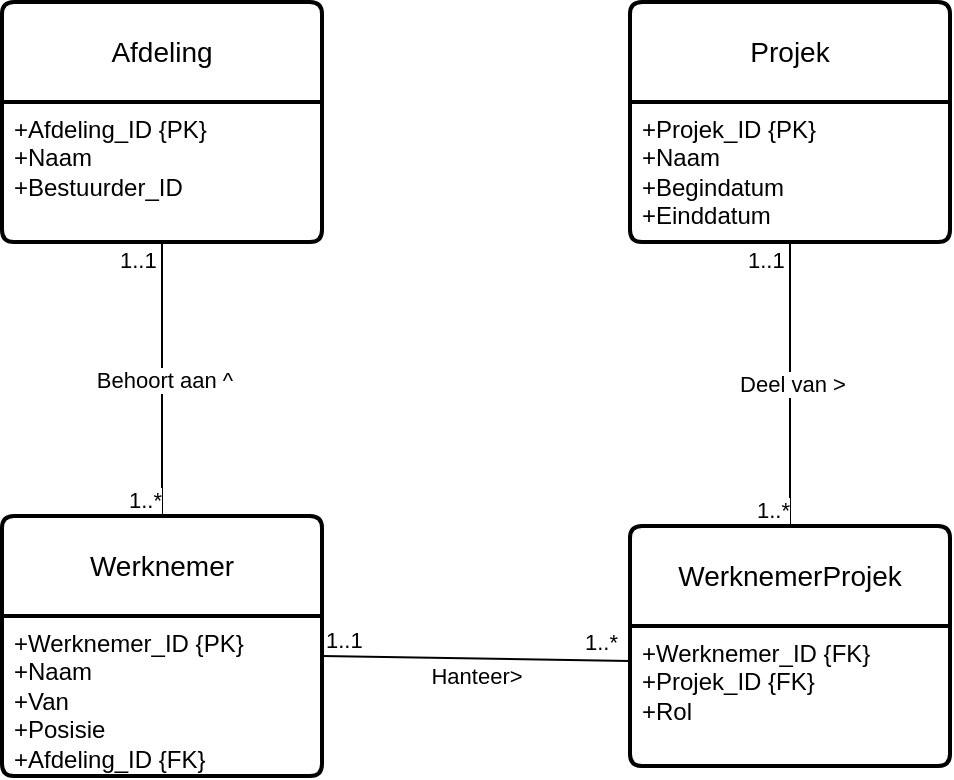 <mxfile version="26.0.16">
  <diagram name="Page-1" id="upYt9hh0LG7HwUINVbeM">
    <mxGraphModel dx="1252" dy="441" grid="0" gridSize="10" guides="1" tooltips="1" connect="1" arrows="1" fold="1" page="0" pageScale="1" pageWidth="827" pageHeight="1169" math="0" shadow="0">
      <root>
        <mxCell id="0" />
        <mxCell id="1" parent="0" />
        <mxCell id="AcjKyOTFjGYKZvlcOZ6Z-1" value="Afdeling" style="swimlane;childLayout=stackLayout;horizontal=1;startSize=50;horizontalStack=0;rounded=1;fontSize=14;fontStyle=0;strokeWidth=2;resizeParent=0;resizeLast=1;shadow=0;dashed=0;align=center;arcSize=4;whiteSpace=wrap;html=1;" parent="1" vertex="1">
          <mxGeometry x="-238" y="84" width="160" height="120" as="geometry" />
        </mxCell>
        <mxCell id="AcjKyOTFjGYKZvlcOZ6Z-2" value="+Afdeling_ID {PK}&lt;div&gt;+Naam&lt;/div&gt;&lt;div&gt;+Bestuurder_ID&amp;nbsp;&lt;/div&gt;" style="align=left;strokeColor=none;fillColor=none;spacingLeft=4;spacingRight=4;fontSize=12;verticalAlign=top;resizable=0;rotatable=0;part=1;html=1;whiteSpace=wrap;" parent="AcjKyOTFjGYKZvlcOZ6Z-1" vertex="1">
          <mxGeometry y="50" width="160" height="70" as="geometry" />
        </mxCell>
        <mxCell id="AcjKyOTFjGYKZvlcOZ6Z-3" value="Projek" style="swimlane;childLayout=stackLayout;horizontal=1;startSize=50;horizontalStack=0;rounded=1;fontSize=14;fontStyle=0;strokeWidth=2;resizeParent=0;resizeLast=1;shadow=0;dashed=0;align=center;arcSize=4;whiteSpace=wrap;html=1;" parent="1" vertex="1">
          <mxGeometry x="76" y="84" width="160" height="120" as="geometry" />
        </mxCell>
        <mxCell id="AcjKyOTFjGYKZvlcOZ6Z-4" value="+Projek_ID {PK}&lt;div&gt;+Naam&lt;/div&gt;&lt;div&gt;+Begindatum&lt;/div&gt;&lt;div&gt;+Einddatum&lt;/div&gt;" style="align=left;strokeColor=none;fillColor=none;spacingLeft=4;spacingRight=4;fontSize=12;verticalAlign=top;resizable=0;rotatable=0;part=1;html=1;whiteSpace=wrap;" parent="AcjKyOTFjGYKZvlcOZ6Z-3" vertex="1">
          <mxGeometry y="50" width="160" height="70" as="geometry" />
        </mxCell>
        <mxCell id="AcjKyOTFjGYKZvlcOZ6Z-5" value="Werknemer" style="swimlane;childLayout=stackLayout;horizontal=1;startSize=50;horizontalStack=0;rounded=1;fontSize=14;fontStyle=0;strokeWidth=2;resizeParent=0;resizeLast=1;shadow=0;dashed=0;align=center;arcSize=4;whiteSpace=wrap;html=1;" parent="1" vertex="1">
          <mxGeometry x="-238" y="341" width="160" height="130" as="geometry" />
        </mxCell>
        <mxCell id="AcjKyOTFjGYKZvlcOZ6Z-6" value="+Werknemer_ID {PK}&lt;div&gt;+Naam&lt;/div&gt;&lt;div&gt;+Van&lt;/div&gt;&lt;div&gt;+Posisie&lt;/div&gt;&lt;div&gt;+Afdeling_ID {FK}&lt;/div&gt;" style="align=left;strokeColor=none;fillColor=none;spacingLeft=4;spacingRight=4;fontSize=12;verticalAlign=top;resizable=0;rotatable=0;part=1;html=1;whiteSpace=wrap;" parent="AcjKyOTFjGYKZvlcOZ6Z-5" vertex="1">
          <mxGeometry y="50" width="160" height="80" as="geometry" />
        </mxCell>
        <mxCell id="AcjKyOTFjGYKZvlcOZ6Z-7" value="WerknemerProjek" style="swimlane;childLayout=stackLayout;horizontal=1;startSize=50;horizontalStack=0;rounded=1;fontSize=14;fontStyle=0;strokeWidth=2;resizeParent=0;resizeLast=1;shadow=0;dashed=0;align=center;arcSize=4;whiteSpace=wrap;html=1;" parent="1" vertex="1">
          <mxGeometry x="76" y="346" width="160" height="120" as="geometry" />
        </mxCell>
        <mxCell id="AcjKyOTFjGYKZvlcOZ6Z-8" value="&lt;span style=&quot;background-color: transparent; color: light-dark(rgb(0, 0, 0), rgb(255, 255, 255));&quot;&gt;+Werknemer_ID {FK}&lt;/span&gt;&lt;div&gt;+Projek_ID {FK}&lt;/div&gt;&lt;div&gt;+Rol&lt;/div&gt;" style="align=left;strokeColor=none;fillColor=none;spacingLeft=4;spacingRight=4;fontSize=12;verticalAlign=top;resizable=0;rotatable=0;part=1;html=1;whiteSpace=wrap;" parent="AcjKyOTFjGYKZvlcOZ6Z-7" vertex="1">
          <mxGeometry y="50" width="160" height="70" as="geometry" />
        </mxCell>
        <mxCell id="AcjKyOTFjGYKZvlcOZ6Z-9" value="" style="endArrow=none;html=1;rounded=0;fontSize=12;startSize=8;endSize=8;curved=1;startFill=0;exitX=0.5;exitY=1;exitDx=0;exitDy=0;entryX=0.5;entryY=0;entryDx=0;entryDy=0;" parent="1" source="AcjKyOTFjGYKZvlcOZ6Z-2" target="AcjKyOTFjGYKZvlcOZ6Z-5" edge="1">
          <mxGeometry relative="1" as="geometry">
            <mxPoint x="-88" y="240" as="sourcePoint" />
            <mxPoint x="72" y="240" as="targetPoint" />
          </mxGeometry>
        </mxCell>
        <mxCell id="AcjKyOTFjGYKZvlcOZ6Z-10" value="Behoort aan ^" style="edgeLabel;resizable=0;html=1;;align=center;verticalAlign=middle;" parent="AcjKyOTFjGYKZvlcOZ6Z-9" connectable="0" vertex="1">
          <mxGeometry relative="1" as="geometry">
            <mxPoint x="1" as="offset" />
          </mxGeometry>
        </mxCell>
        <mxCell id="AcjKyOTFjGYKZvlcOZ6Z-11" value="1..1" style="edgeLabel;resizable=0;html=1;;align=left;verticalAlign=bottom;" parent="AcjKyOTFjGYKZvlcOZ6Z-9" connectable="0" vertex="1">
          <mxGeometry x="-1" relative="1" as="geometry">
            <mxPoint x="-23" y="17" as="offset" />
          </mxGeometry>
        </mxCell>
        <mxCell id="AcjKyOTFjGYKZvlcOZ6Z-12" value="1..*" style="edgeLabel;resizable=0;html=1;;align=right;verticalAlign=bottom;" parent="AcjKyOTFjGYKZvlcOZ6Z-9" connectable="0" vertex="1">
          <mxGeometry x="1" relative="1" as="geometry" />
        </mxCell>
        <mxCell id="AcjKyOTFjGYKZvlcOZ6Z-13" value="" style="endArrow=none;html=1;rounded=0;fontSize=12;startSize=8;endSize=8;curved=1;startFill=0;entryX=0.5;entryY=0;entryDx=0;entryDy=0;exitX=0.5;exitY=1;exitDx=0;exitDy=0;" parent="1" source="AcjKyOTFjGYKZvlcOZ6Z-4" target="AcjKyOTFjGYKZvlcOZ6Z-7" edge="1">
          <mxGeometry relative="1" as="geometry">
            <mxPoint x="155" y="219" as="sourcePoint" />
            <mxPoint x="158" y="341" as="targetPoint" />
          </mxGeometry>
        </mxCell>
        <mxCell id="AcjKyOTFjGYKZvlcOZ6Z-14" value="Deel van &amp;gt;" style="edgeLabel;resizable=0;html=1;;align=center;verticalAlign=middle;" parent="AcjKyOTFjGYKZvlcOZ6Z-13" connectable="0" vertex="1">
          <mxGeometry relative="1" as="geometry">
            <mxPoint x="1" as="offset" />
          </mxGeometry>
        </mxCell>
        <mxCell id="AcjKyOTFjGYKZvlcOZ6Z-15" value="1..1" style="edgeLabel;resizable=0;html=1;;align=left;verticalAlign=bottom;" parent="AcjKyOTFjGYKZvlcOZ6Z-13" connectable="0" vertex="1">
          <mxGeometry x="-1" relative="1" as="geometry">
            <mxPoint x="-23" y="17" as="offset" />
          </mxGeometry>
        </mxCell>
        <mxCell id="AcjKyOTFjGYKZvlcOZ6Z-16" value="1..*" style="edgeLabel;resizable=0;html=1;;align=right;verticalAlign=bottom;" parent="AcjKyOTFjGYKZvlcOZ6Z-13" connectable="0" vertex="1">
          <mxGeometry x="1" relative="1" as="geometry" />
        </mxCell>
        <mxCell id="AcjKyOTFjGYKZvlcOZ6Z-17" value="" style="endArrow=none;html=1;rounded=0;fontSize=12;startSize=8;endSize=8;curved=1;startFill=0;exitX=1;exitY=0.25;exitDx=0;exitDy=0;entryX=0;entryY=0.25;entryDx=0;entryDy=0;" parent="1" source="AcjKyOTFjGYKZvlcOZ6Z-6" target="AcjKyOTFjGYKZvlcOZ6Z-8" edge="1">
          <mxGeometry relative="1" as="geometry">
            <mxPoint x="-138" y="224" as="sourcePoint" />
            <mxPoint x="-138" y="361" as="targetPoint" />
          </mxGeometry>
        </mxCell>
        <mxCell id="AcjKyOTFjGYKZvlcOZ6Z-18" value="Hanteer&amp;gt;" style="edgeLabel;resizable=0;html=1;;align=center;verticalAlign=middle;" parent="AcjKyOTFjGYKZvlcOZ6Z-17" connectable="0" vertex="1">
          <mxGeometry relative="1" as="geometry">
            <mxPoint y="9" as="offset" />
          </mxGeometry>
        </mxCell>
        <mxCell id="AcjKyOTFjGYKZvlcOZ6Z-19" value="1..1" style="edgeLabel;resizable=0;html=1;;align=left;verticalAlign=bottom;" parent="AcjKyOTFjGYKZvlcOZ6Z-17" connectable="0" vertex="1">
          <mxGeometry x="-1" relative="1" as="geometry">
            <mxPoint as="offset" />
          </mxGeometry>
        </mxCell>
        <mxCell id="AcjKyOTFjGYKZvlcOZ6Z-20" value="1..*" style="edgeLabel;resizable=0;html=1;;align=right;verticalAlign=bottom;" parent="AcjKyOTFjGYKZvlcOZ6Z-17" connectable="0" vertex="1">
          <mxGeometry x="1" relative="1" as="geometry">
            <mxPoint x="-5" y="-1" as="offset" />
          </mxGeometry>
        </mxCell>
      </root>
    </mxGraphModel>
  </diagram>
</mxfile>
